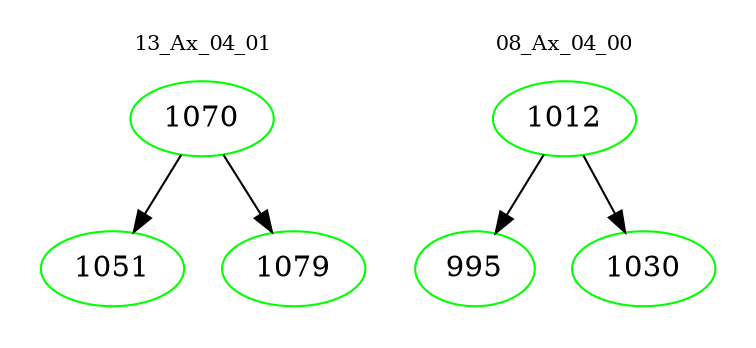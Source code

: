 digraph{
subgraph cluster_0 {
color = white
label = "13_Ax_04_01";
fontsize=10;
T0_1070 [label="1070", color="green"]
T0_1070 -> T0_1051 [color="black"]
T0_1051 [label="1051", color="green"]
T0_1070 -> T0_1079 [color="black"]
T0_1079 [label="1079", color="green"]
}
subgraph cluster_1 {
color = white
label = "08_Ax_04_00";
fontsize=10;
T1_1012 [label="1012", color="green"]
T1_1012 -> T1_995 [color="black"]
T1_995 [label="995", color="green"]
T1_1012 -> T1_1030 [color="black"]
T1_1030 [label="1030", color="green"]
}
}
